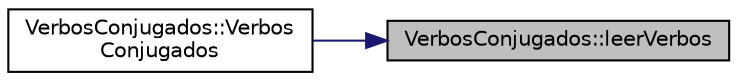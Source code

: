 digraph "VerbosConjugados::leerVerbos"
{
 // LATEX_PDF_SIZE
  edge [fontname="Helvetica",fontsize="10",labelfontname="Helvetica",labelfontsize="10"];
  node [fontname="Helvetica",fontsize="10",shape=record];
  rankdir="RL";
  Node23 [label="VerbosConjugados::leerVerbos",height=0.2,width=0.4,color="black", fillcolor="grey75", style="filled", fontcolor="black",tooltip=" "];
  Node23 -> Node24 [dir="back",color="midnightblue",fontsize="10",style="solid",fontname="Helvetica"];
  Node24 [label="VerbosConjugados::Verbos\lConjugados",height=0.2,width=0.4,color="black", fillcolor="white", style="filled",URL="$class_verbos_conjugados.html#ab30b1dd5ac68b1ee0c6f6b85cf88fcae",tooltip=" "];
}
